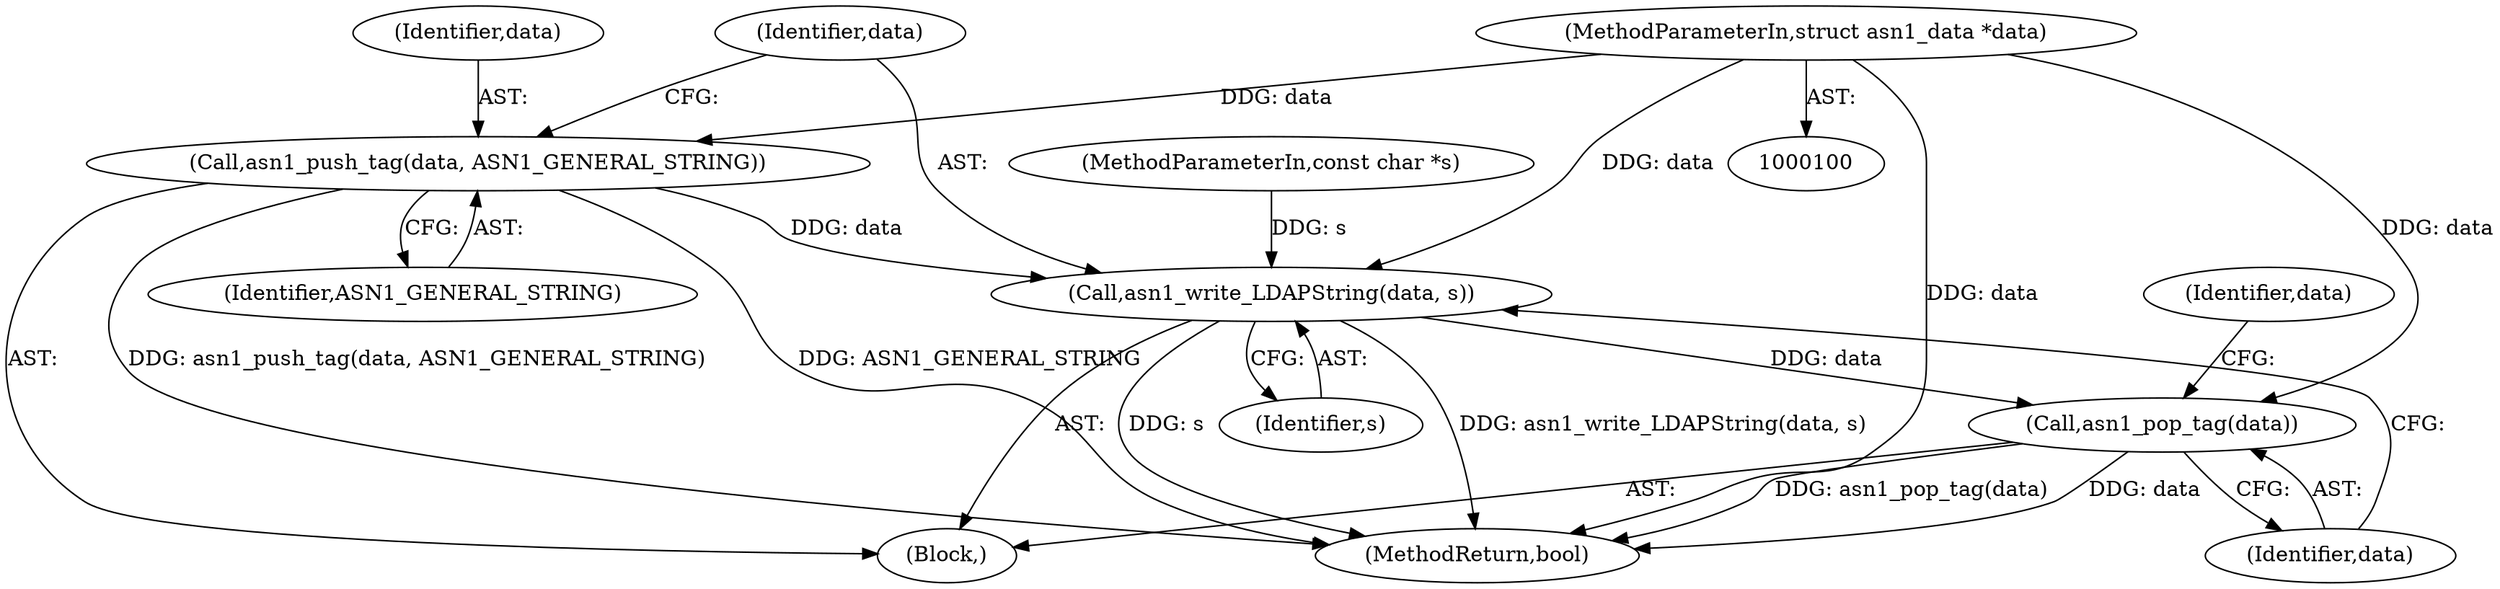 digraph "1_samba_9d989c9dd7a5b92d0c5d65287935471b83b6e884_5@pointer" {
"1000104" [label="(Call,asn1_push_tag(data, ASN1_GENERAL_STRING))"];
"1000101" [label="(MethodParameterIn,struct asn1_data *data)"];
"1000107" [label="(Call,asn1_write_LDAPString(data, s))"];
"1000110" [label="(Call,asn1_pop_tag(data))"];
"1000101" [label="(MethodParameterIn,struct asn1_data *data)"];
"1000117" [label="(MethodReturn,bool)"];
"1000107" [label="(Call,asn1_write_LDAPString(data, s))"];
"1000104" [label="(Call,asn1_push_tag(data, ASN1_GENERAL_STRING))"];
"1000109" [label="(Identifier,s)"];
"1000111" [label="(Identifier,data)"];
"1000105" [label="(Identifier,data)"];
"1000106" [label="(Identifier,ASN1_GENERAL_STRING)"];
"1000108" [label="(Identifier,data)"];
"1000110" [label="(Call,asn1_pop_tag(data))"];
"1000115" [label="(Identifier,data)"];
"1000103" [label="(Block,)"];
"1000102" [label="(MethodParameterIn,const char *s)"];
"1000104" -> "1000103"  [label="AST: "];
"1000104" -> "1000106"  [label="CFG: "];
"1000105" -> "1000104"  [label="AST: "];
"1000106" -> "1000104"  [label="AST: "];
"1000108" -> "1000104"  [label="CFG: "];
"1000104" -> "1000117"  [label="DDG: asn1_push_tag(data, ASN1_GENERAL_STRING)"];
"1000104" -> "1000117"  [label="DDG: ASN1_GENERAL_STRING"];
"1000101" -> "1000104"  [label="DDG: data"];
"1000104" -> "1000107"  [label="DDG: data"];
"1000101" -> "1000100"  [label="AST: "];
"1000101" -> "1000117"  [label="DDG: data"];
"1000101" -> "1000107"  [label="DDG: data"];
"1000101" -> "1000110"  [label="DDG: data"];
"1000107" -> "1000103"  [label="AST: "];
"1000107" -> "1000109"  [label="CFG: "];
"1000108" -> "1000107"  [label="AST: "];
"1000109" -> "1000107"  [label="AST: "];
"1000111" -> "1000107"  [label="CFG: "];
"1000107" -> "1000117"  [label="DDG: asn1_write_LDAPString(data, s)"];
"1000107" -> "1000117"  [label="DDG: s"];
"1000102" -> "1000107"  [label="DDG: s"];
"1000107" -> "1000110"  [label="DDG: data"];
"1000110" -> "1000103"  [label="AST: "];
"1000110" -> "1000111"  [label="CFG: "];
"1000111" -> "1000110"  [label="AST: "];
"1000115" -> "1000110"  [label="CFG: "];
"1000110" -> "1000117"  [label="DDG: data"];
"1000110" -> "1000117"  [label="DDG: asn1_pop_tag(data)"];
}

